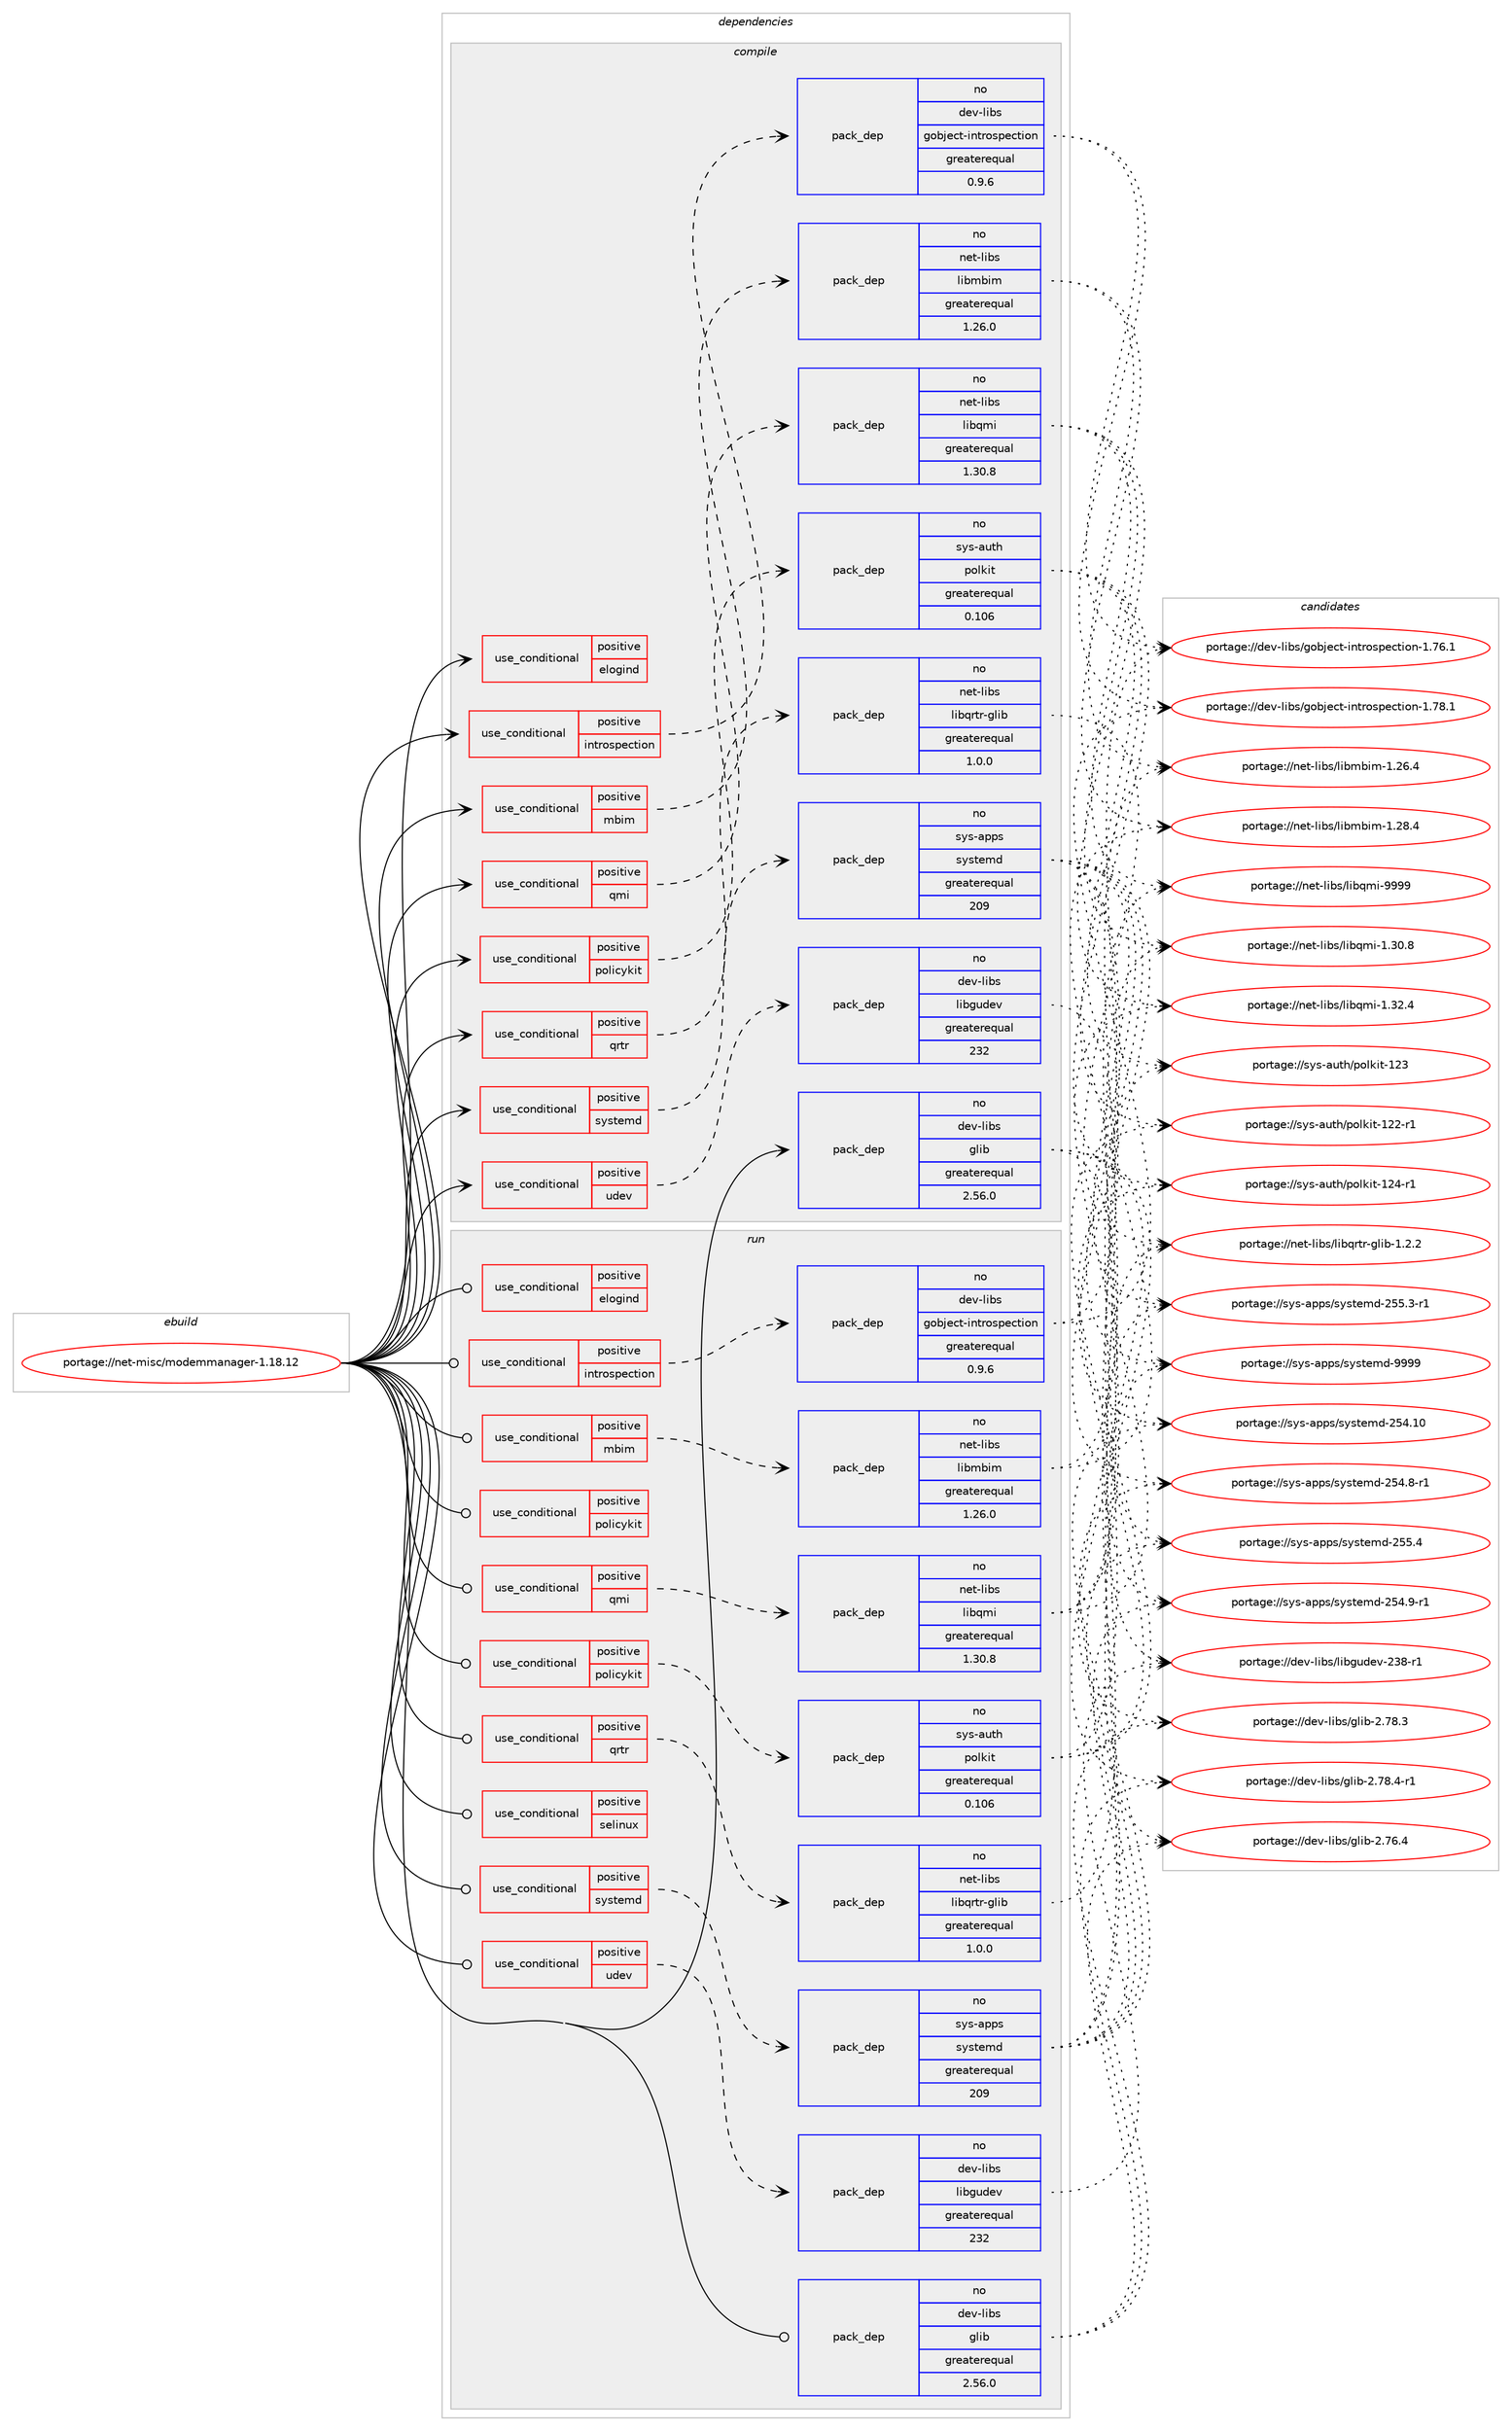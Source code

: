 digraph prolog {

# *************
# Graph options
# *************

newrank=true;
concentrate=true;
compound=true;
graph [rankdir=LR,fontname=Helvetica,fontsize=10,ranksep=1.5];#, ranksep=2.5, nodesep=0.2];
edge  [arrowhead=vee];
node  [fontname=Helvetica,fontsize=10];

# **********
# The ebuild
# **********

subgraph cluster_leftcol {
color=gray;
rank=same;
label=<<i>ebuild</i>>;
id [label="portage://net-misc/modemmanager-1.18.12", color=red, width=4, href="../net-misc/modemmanager-1.18.12.svg"];
}

# ****************
# The dependencies
# ****************

subgraph cluster_midcol {
color=gray;
label=<<i>dependencies</i>>;
subgraph cluster_compile {
fillcolor="#eeeeee";
style=filled;
label=<<i>compile</i>>;
subgraph cond5096 {
dependency7151 [label=<<TABLE BORDER="0" CELLBORDER="1" CELLSPACING="0" CELLPADDING="4"><TR><TD ROWSPAN="3" CELLPADDING="10">use_conditional</TD></TR><TR><TD>positive</TD></TR><TR><TD>elogind</TD></TR></TABLE>>, shape=none, color=red];
# *** BEGIN UNKNOWN DEPENDENCY TYPE (TODO) ***
# dependency7151 -> package_dependency(portage://net-misc/modemmanager-1.18.12,install,no,sys-auth,elogind,none,[,,],[],[])
# *** END UNKNOWN DEPENDENCY TYPE (TODO) ***

}
id:e -> dependency7151:w [weight=20,style="solid",arrowhead="vee"];
subgraph cond5097 {
dependency7152 [label=<<TABLE BORDER="0" CELLBORDER="1" CELLSPACING="0" CELLPADDING="4"><TR><TD ROWSPAN="3" CELLPADDING="10">use_conditional</TD></TR><TR><TD>positive</TD></TR><TR><TD>introspection</TD></TR></TABLE>>, shape=none, color=red];
subgraph pack2001 {
dependency7153 [label=<<TABLE BORDER="0" CELLBORDER="1" CELLSPACING="0" CELLPADDING="4" WIDTH="220"><TR><TD ROWSPAN="6" CELLPADDING="30">pack_dep</TD></TR><TR><TD WIDTH="110">no</TD></TR><TR><TD>dev-libs</TD></TR><TR><TD>gobject-introspection</TD></TR><TR><TD>greaterequal</TD></TR><TR><TD>0.9.6</TD></TR></TABLE>>, shape=none, color=blue];
}
dependency7152:e -> dependency7153:w [weight=20,style="dashed",arrowhead="vee"];
}
id:e -> dependency7152:w [weight=20,style="solid",arrowhead="vee"];
subgraph cond5098 {
dependency7154 [label=<<TABLE BORDER="0" CELLBORDER="1" CELLSPACING="0" CELLPADDING="4"><TR><TD ROWSPAN="3" CELLPADDING="10">use_conditional</TD></TR><TR><TD>positive</TD></TR><TR><TD>mbim</TD></TR></TABLE>>, shape=none, color=red];
subgraph pack2002 {
dependency7155 [label=<<TABLE BORDER="0" CELLBORDER="1" CELLSPACING="0" CELLPADDING="4" WIDTH="220"><TR><TD ROWSPAN="6" CELLPADDING="30">pack_dep</TD></TR><TR><TD WIDTH="110">no</TD></TR><TR><TD>net-libs</TD></TR><TR><TD>libmbim</TD></TR><TR><TD>greaterequal</TD></TR><TR><TD>1.26.0</TD></TR></TABLE>>, shape=none, color=blue];
}
dependency7154:e -> dependency7155:w [weight=20,style="dashed",arrowhead="vee"];
}
id:e -> dependency7154:w [weight=20,style="solid",arrowhead="vee"];
subgraph cond5099 {
dependency7156 [label=<<TABLE BORDER="0" CELLBORDER="1" CELLSPACING="0" CELLPADDING="4"><TR><TD ROWSPAN="3" CELLPADDING="10">use_conditional</TD></TR><TR><TD>positive</TD></TR><TR><TD>policykit</TD></TR></TABLE>>, shape=none, color=red];
subgraph pack2003 {
dependency7157 [label=<<TABLE BORDER="0" CELLBORDER="1" CELLSPACING="0" CELLPADDING="4" WIDTH="220"><TR><TD ROWSPAN="6" CELLPADDING="30">pack_dep</TD></TR><TR><TD WIDTH="110">no</TD></TR><TR><TD>sys-auth</TD></TR><TR><TD>polkit</TD></TR><TR><TD>greaterequal</TD></TR><TR><TD>0.106</TD></TR></TABLE>>, shape=none, color=blue];
}
dependency7156:e -> dependency7157:w [weight=20,style="dashed",arrowhead="vee"];
}
id:e -> dependency7156:w [weight=20,style="solid",arrowhead="vee"];
subgraph cond5100 {
dependency7158 [label=<<TABLE BORDER="0" CELLBORDER="1" CELLSPACING="0" CELLPADDING="4"><TR><TD ROWSPAN="3" CELLPADDING="10">use_conditional</TD></TR><TR><TD>positive</TD></TR><TR><TD>qmi</TD></TR></TABLE>>, shape=none, color=red];
subgraph pack2004 {
dependency7159 [label=<<TABLE BORDER="0" CELLBORDER="1" CELLSPACING="0" CELLPADDING="4" WIDTH="220"><TR><TD ROWSPAN="6" CELLPADDING="30">pack_dep</TD></TR><TR><TD WIDTH="110">no</TD></TR><TR><TD>net-libs</TD></TR><TR><TD>libqmi</TD></TR><TR><TD>greaterequal</TD></TR><TR><TD>1.30.8</TD></TR></TABLE>>, shape=none, color=blue];
}
dependency7158:e -> dependency7159:w [weight=20,style="dashed",arrowhead="vee"];
}
id:e -> dependency7158:w [weight=20,style="solid",arrowhead="vee"];
subgraph cond5101 {
dependency7160 [label=<<TABLE BORDER="0" CELLBORDER="1" CELLSPACING="0" CELLPADDING="4"><TR><TD ROWSPAN="3" CELLPADDING="10">use_conditional</TD></TR><TR><TD>positive</TD></TR><TR><TD>qrtr</TD></TR></TABLE>>, shape=none, color=red];
subgraph pack2005 {
dependency7161 [label=<<TABLE BORDER="0" CELLBORDER="1" CELLSPACING="0" CELLPADDING="4" WIDTH="220"><TR><TD ROWSPAN="6" CELLPADDING="30">pack_dep</TD></TR><TR><TD WIDTH="110">no</TD></TR><TR><TD>net-libs</TD></TR><TR><TD>libqrtr-glib</TD></TR><TR><TD>greaterequal</TD></TR><TR><TD>1.0.0</TD></TR></TABLE>>, shape=none, color=blue];
}
dependency7160:e -> dependency7161:w [weight=20,style="dashed",arrowhead="vee"];
}
id:e -> dependency7160:w [weight=20,style="solid",arrowhead="vee"];
subgraph cond5102 {
dependency7162 [label=<<TABLE BORDER="0" CELLBORDER="1" CELLSPACING="0" CELLPADDING="4"><TR><TD ROWSPAN="3" CELLPADDING="10">use_conditional</TD></TR><TR><TD>positive</TD></TR><TR><TD>systemd</TD></TR></TABLE>>, shape=none, color=red];
subgraph pack2006 {
dependency7163 [label=<<TABLE BORDER="0" CELLBORDER="1" CELLSPACING="0" CELLPADDING="4" WIDTH="220"><TR><TD ROWSPAN="6" CELLPADDING="30">pack_dep</TD></TR><TR><TD WIDTH="110">no</TD></TR><TR><TD>sys-apps</TD></TR><TR><TD>systemd</TD></TR><TR><TD>greaterequal</TD></TR><TR><TD>209</TD></TR></TABLE>>, shape=none, color=blue];
}
dependency7162:e -> dependency7163:w [weight=20,style="dashed",arrowhead="vee"];
}
id:e -> dependency7162:w [weight=20,style="solid",arrowhead="vee"];
subgraph cond5103 {
dependency7164 [label=<<TABLE BORDER="0" CELLBORDER="1" CELLSPACING="0" CELLPADDING="4"><TR><TD ROWSPAN="3" CELLPADDING="10">use_conditional</TD></TR><TR><TD>positive</TD></TR><TR><TD>udev</TD></TR></TABLE>>, shape=none, color=red];
subgraph pack2007 {
dependency7165 [label=<<TABLE BORDER="0" CELLBORDER="1" CELLSPACING="0" CELLPADDING="4" WIDTH="220"><TR><TD ROWSPAN="6" CELLPADDING="30">pack_dep</TD></TR><TR><TD WIDTH="110">no</TD></TR><TR><TD>dev-libs</TD></TR><TR><TD>libgudev</TD></TR><TR><TD>greaterequal</TD></TR><TR><TD>232</TD></TR></TABLE>>, shape=none, color=blue];
}
dependency7164:e -> dependency7165:w [weight=20,style="dashed",arrowhead="vee"];
}
id:e -> dependency7164:w [weight=20,style="solid",arrowhead="vee"];
subgraph pack2008 {
dependency7166 [label=<<TABLE BORDER="0" CELLBORDER="1" CELLSPACING="0" CELLPADDING="4" WIDTH="220"><TR><TD ROWSPAN="6" CELLPADDING="30">pack_dep</TD></TR><TR><TD WIDTH="110">no</TD></TR><TR><TD>dev-libs</TD></TR><TR><TD>glib</TD></TR><TR><TD>greaterequal</TD></TR><TR><TD>2.56.0</TD></TR></TABLE>>, shape=none, color=blue];
}
id:e -> dependency7166:w [weight=20,style="solid",arrowhead="vee"];
}
subgraph cluster_compileandrun {
fillcolor="#eeeeee";
style=filled;
label=<<i>compile and run</i>>;
}
subgraph cluster_run {
fillcolor="#eeeeee";
style=filled;
label=<<i>run</i>>;
subgraph cond5104 {
dependency7167 [label=<<TABLE BORDER="0" CELLBORDER="1" CELLSPACING="0" CELLPADDING="4"><TR><TD ROWSPAN="3" CELLPADDING="10">use_conditional</TD></TR><TR><TD>positive</TD></TR><TR><TD>elogind</TD></TR></TABLE>>, shape=none, color=red];
# *** BEGIN UNKNOWN DEPENDENCY TYPE (TODO) ***
# dependency7167 -> package_dependency(portage://net-misc/modemmanager-1.18.12,run,no,sys-auth,elogind,none,[,,],[],[])
# *** END UNKNOWN DEPENDENCY TYPE (TODO) ***

}
id:e -> dependency7167:w [weight=20,style="solid",arrowhead="odot"];
subgraph cond5105 {
dependency7168 [label=<<TABLE BORDER="0" CELLBORDER="1" CELLSPACING="0" CELLPADDING="4"><TR><TD ROWSPAN="3" CELLPADDING="10">use_conditional</TD></TR><TR><TD>positive</TD></TR><TR><TD>introspection</TD></TR></TABLE>>, shape=none, color=red];
subgraph pack2009 {
dependency7169 [label=<<TABLE BORDER="0" CELLBORDER="1" CELLSPACING="0" CELLPADDING="4" WIDTH="220"><TR><TD ROWSPAN="6" CELLPADDING="30">pack_dep</TD></TR><TR><TD WIDTH="110">no</TD></TR><TR><TD>dev-libs</TD></TR><TR><TD>gobject-introspection</TD></TR><TR><TD>greaterequal</TD></TR><TR><TD>0.9.6</TD></TR></TABLE>>, shape=none, color=blue];
}
dependency7168:e -> dependency7169:w [weight=20,style="dashed",arrowhead="vee"];
}
id:e -> dependency7168:w [weight=20,style="solid",arrowhead="odot"];
subgraph cond5106 {
dependency7170 [label=<<TABLE BORDER="0" CELLBORDER="1" CELLSPACING="0" CELLPADDING="4"><TR><TD ROWSPAN="3" CELLPADDING="10">use_conditional</TD></TR><TR><TD>positive</TD></TR><TR><TD>mbim</TD></TR></TABLE>>, shape=none, color=red];
subgraph pack2010 {
dependency7171 [label=<<TABLE BORDER="0" CELLBORDER="1" CELLSPACING="0" CELLPADDING="4" WIDTH="220"><TR><TD ROWSPAN="6" CELLPADDING="30">pack_dep</TD></TR><TR><TD WIDTH="110">no</TD></TR><TR><TD>net-libs</TD></TR><TR><TD>libmbim</TD></TR><TR><TD>greaterequal</TD></TR><TR><TD>1.26.0</TD></TR></TABLE>>, shape=none, color=blue];
}
dependency7170:e -> dependency7171:w [weight=20,style="dashed",arrowhead="vee"];
}
id:e -> dependency7170:w [weight=20,style="solid",arrowhead="odot"];
subgraph cond5107 {
dependency7172 [label=<<TABLE BORDER="0" CELLBORDER="1" CELLSPACING="0" CELLPADDING="4"><TR><TD ROWSPAN="3" CELLPADDING="10">use_conditional</TD></TR><TR><TD>positive</TD></TR><TR><TD>policykit</TD></TR></TABLE>>, shape=none, color=red];
# *** BEGIN UNKNOWN DEPENDENCY TYPE (TODO) ***
# dependency7172 -> package_dependency(portage://net-misc/modemmanager-1.18.12,run,no,acct-group,plugdev,none,[,,],[],[])
# *** END UNKNOWN DEPENDENCY TYPE (TODO) ***

}
id:e -> dependency7172:w [weight=20,style="solid",arrowhead="odot"];
subgraph cond5108 {
dependency7173 [label=<<TABLE BORDER="0" CELLBORDER="1" CELLSPACING="0" CELLPADDING="4"><TR><TD ROWSPAN="3" CELLPADDING="10">use_conditional</TD></TR><TR><TD>positive</TD></TR><TR><TD>policykit</TD></TR></TABLE>>, shape=none, color=red];
subgraph pack2011 {
dependency7174 [label=<<TABLE BORDER="0" CELLBORDER="1" CELLSPACING="0" CELLPADDING="4" WIDTH="220"><TR><TD ROWSPAN="6" CELLPADDING="30">pack_dep</TD></TR><TR><TD WIDTH="110">no</TD></TR><TR><TD>sys-auth</TD></TR><TR><TD>polkit</TD></TR><TR><TD>greaterequal</TD></TR><TR><TD>0.106</TD></TR></TABLE>>, shape=none, color=blue];
}
dependency7173:e -> dependency7174:w [weight=20,style="dashed",arrowhead="vee"];
}
id:e -> dependency7173:w [weight=20,style="solid",arrowhead="odot"];
subgraph cond5109 {
dependency7175 [label=<<TABLE BORDER="0" CELLBORDER="1" CELLSPACING="0" CELLPADDING="4"><TR><TD ROWSPAN="3" CELLPADDING="10">use_conditional</TD></TR><TR><TD>positive</TD></TR><TR><TD>qmi</TD></TR></TABLE>>, shape=none, color=red];
subgraph pack2012 {
dependency7176 [label=<<TABLE BORDER="0" CELLBORDER="1" CELLSPACING="0" CELLPADDING="4" WIDTH="220"><TR><TD ROWSPAN="6" CELLPADDING="30">pack_dep</TD></TR><TR><TD WIDTH="110">no</TD></TR><TR><TD>net-libs</TD></TR><TR><TD>libqmi</TD></TR><TR><TD>greaterequal</TD></TR><TR><TD>1.30.8</TD></TR></TABLE>>, shape=none, color=blue];
}
dependency7175:e -> dependency7176:w [weight=20,style="dashed",arrowhead="vee"];
}
id:e -> dependency7175:w [weight=20,style="solid",arrowhead="odot"];
subgraph cond5110 {
dependency7177 [label=<<TABLE BORDER="0" CELLBORDER="1" CELLSPACING="0" CELLPADDING="4"><TR><TD ROWSPAN="3" CELLPADDING="10">use_conditional</TD></TR><TR><TD>positive</TD></TR><TR><TD>qrtr</TD></TR></TABLE>>, shape=none, color=red];
subgraph pack2013 {
dependency7178 [label=<<TABLE BORDER="0" CELLBORDER="1" CELLSPACING="0" CELLPADDING="4" WIDTH="220"><TR><TD ROWSPAN="6" CELLPADDING="30">pack_dep</TD></TR><TR><TD WIDTH="110">no</TD></TR><TR><TD>net-libs</TD></TR><TR><TD>libqrtr-glib</TD></TR><TR><TD>greaterequal</TD></TR><TR><TD>1.0.0</TD></TR></TABLE>>, shape=none, color=blue];
}
dependency7177:e -> dependency7178:w [weight=20,style="dashed",arrowhead="vee"];
}
id:e -> dependency7177:w [weight=20,style="solid",arrowhead="odot"];
subgraph cond5111 {
dependency7179 [label=<<TABLE BORDER="0" CELLBORDER="1" CELLSPACING="0" CELLPADDING="4"><TR><TD ROWSPAN="3" CELLPADDING="10">use_conditional</TD></TR><TR><TD>positive</TD></TR><TR><TD>selinux</TD></TR></TABLE>>, shape=none, color=red];
# *** BEGIN UNKNOWN DEPENDENCY TYPE (TODO) ***
# dependency7179 -> package_dependency(portage://net-misc/modemmanager-1.18.12,run,no,sec-policy,selinux-modemmanager,none,[,,],[],[])
# *** END UNKNOWN DEPENDENCY TYPE (TODO) ***

}
id:e -> dependency7179:w [weight=20,style="solid",arrowhead="odot"];
subgraph cond5112 {
dependency7180 [label=<<TABLE BORDER="0" CELLBORDER="1" CELLSPACING="0" CELLPADDING="4"><TR><TD ROWSPAN="3" CELLPADDING="10">use_conditional</TD></TR><TR><TD>positive</TD></TR><TR><TD>systemd</TD></TR></TABLE>>, shape=none, color=red];
subgraph pack2014 {
dependency7181 [label=<<TABLE BORDER="0" CELLBORDER="1" CELLSPACING="0" CELLPADDING="4" WIDTH="220"><TR><TD ROWSPAN="6" CELLPADDING="30">pack_dep</TD></TR><TR><TD WIDTH="110">no</TD></TR><TR><TD>sys-apps</TD></TR><TR><TD>systemd</TD></TR><TR><TD>greaterequal</TD></TR><TR><TD>209</TD></TR></TABLE>>, shape=none, color=blue];
}
dependency7180:e -> dependency7181:w [weight=20,style="dashed",arrowhead="vee"];
}
id:e -> dependency7180:w [weight=20,style="solid",arrowhead="odot"];
subgraph cond5113 {
dependency7182 [label=<<TABLE BORDER="0" CELLBORDER="1" CELLSPACING="0" CELLPADDING="4"><TR><TD ROWSPAN="3" CELLPADDING="10">use_conditional</TD></TR><TR><TD>positive</TD></TR><TR><TD>udev</TD></TR></TABLE>>, shape=none, color=red];
subgraph pack2015 {
dependency7183 [label=<<TABLE BORDER="0" CELLBORDER="1" CELLSPACING="0" CELLPADDING="4" WIDTH="220"><TR><TD ROWSPAN="6" CELLPADDING="30">pack_dep</TD></TR><TR><TD WIDTH="110">no</TD></TR><TR><TD>dev-libs</TD></TR><TR><TD>libgudev</TD></TR><TR><TD>greaterequal</TD></TR><TR><TD>232</TD></TR></TABLE>>, shape=none, color=blue];
}
dependency7182:e -> dependency7183:w [weight=20,style="dashed",arrowhead="vee"];
}
id:e -> dependency7182:w [weight=20,style="solid",arrowhead="odot"];
subgraph pack2016 {
dependency7184 [label=<<TABLE BORDER="0" CELLBORDER="1" CELLSPACING="0" CELLPADDING="4" WIDTH="220"><TR><TD ROWSPAN="6" CELLPADDING="30">pack_dep</TD></TR><TR><TD WIDTH="110">no</TD></TR><TR><TD>dev-libs</TD></TR><TR><TD>glib</TD></TR><TR><TD>greaterequal</TD></TR><TR><TD>2.56.0</TD></TR></TABLE>>, shape=none, color=blue];
}
id:e -> dependency7184:w [weight=20,style="solid",arrowhead="odot"];
}
}

# **************
# The candidates
# **************

subgraph cluster_choices {
rank=same;
color=gray;
label=<<i>candidates</i>>;

subgraph choice2001 {
color=black;
nodesep=1;
choice1001011184510810598115471031119810610199116451051101161141111151121019911610511111045494655544649 [label="portage://dev-libs/gobject-introspection-1.76.1", color=red, width=4,href="../dev-libs/gobject-introspection-1.76.1.svg"];
choice1001011184510810598115471031119810610199116451051101161141111151121019911610511111045494655564649 [label="portage://dev-libs/gobject-introspection-1.78.1", color=red, width=4,href="../dev-libs/gobject-introspection-1.78.1.svg"];
dependency7153:e -> choice1001011184510810598115471031119810610199116451051101161141111151121019911610511111045494655544649:w [style=dotted,weight="100"];
dependency7153:e -> choice1001011184510810598115471031119810610199116451051101161141111151121019911610511111045494655564649:w [style=dotted,weight="100"];
}
subgraph choice2002 {
color=black;
nodesep=1;
choice110101116451081059811547108105981099810510945494650544652 [label="portage://net-libs/libmbim-1.26.4", color=red, width=4,href="../net-libs/libmbim-1.26.4.svg"];
choice110101116451081059811547108105981099810510945494650564652 [label="portage://net-libs/libmbim-1.28.4", color=red, width=4,href="../net-libs/libmbim-1.28.4.svg"];
dependency7155:e -> choice110101116451081059811547108105981099810510945494650544652:w [style=dotted,weight="100"];
dependency7155:e -> choice110101116451081059811547108105981099810510945494650564652:w [style=dotted,weight="100"];
}
subgraph choice2003 {
color=black;
nodesep=1;
choice115121115459711711610447112111108107105116454950504511449 [label="portage://sys-auth/polkit-122-r1", color=red, width=4,href="../sys-auth/polkit-122-r1.svg"];
choice11512111545971171161044711211110810710511645495051 [label="portage://sys-auth/polkit-123", color=red, width=4,href="../sys-auth/polkit-123.svg"];
choice115121115459711711610447112111108107105116454950524511449 [label="portage://sys-auth/polkit-124-r1", color=red, width=4,href="../sys-auth/polkit-124-r1.svg"];
dependency7157:e -> choice115121115459711711610447112111108107105116454950504511449:w [style=dotted,weight="100"];
dependency7157:e -> choice11512111545971171161044711211110810710511645495051:w [style=dotted,weight="100"];
dependency7157:e -> choice115121115459711711610447112111108107105116454950524511449:w [style=dotted,weight="100"];
}
subgraph choice2004 {
color=black;
nodesep=1;
choice1101011164510810598115471081059811310910545494651484656 [label="portage://net-libs/libqmi-1.30.8", color=red, width=4,href="../net-libs/libqmi-1.30.8.svg"];
choice1101011164510810598115471081059811310910545494651504652 [label="portage://net-libs/libqmi-1.32.4", color=red, width=4,href="../net-libs/libqmi-1.32.4.svg"];
choice110101116451081059811547108105981131091054557575757 [label="portage://net-libs/libqmi-9999", color=red, width=4,href="../net-libs/libqmi-9999.svg"];
dependency7159:e -> choice1101011164510810598115471081059811310910545494651484656:w [style=dotted,weight="100"];
dependency7159:e -> choice1101011164510810598115471081059811310910545494651504652:w [style=dotted,weight="100"];
dependency7159:e -> choice110101116451081059811547108105981131091054557575757:w [style=dotted,weight="100"];
}
subgraph choice2005 {
color=black;
nodesep=1;
choice110101116451081059811547108105981131141161144510310810598454946504650 [label="portage://net-libs/libqrtr-glib-1.2.2", color=red, width=4,href="../net-libs/libqrtr-glib-1.2.2.svg"];
dependency7161:e -> choice110101116451081059811547108105981131141161144510310810598454946504650:w [style=dotted,weight="100"];
}
subgraph choice2006 {
color=black;
nodesep=1;
choice11512111545971121121154711512111511610110910045505352464948 [label="portage://sys-apps/systemd-254.10", color=red, width=4,href="../sys-apps/systemd-254.10.svg"];
choice1151211154597112112115471151211151161011091004550535246564511449 [label="portage://sys-apps/systemd-254.8-r1", color=red, width=4,href="../sys-apps/systemd-254.8-r1.svg"];
choice1151211154597112112115471151211151161011091004550535246574511449 [label="portage://sys-apps/systemd-254.9-r1", color=red, width=4,href="../sys-apps/systemd-254.9-r1.svg"];
choice1151211154597112112115471151211151161011091004550535346514511449 [label="portage://sys-apps/systemd-255.3-r1", color=red, width=4,href="../sys-apps/systemd-255.3-r1.svg"];
choice115121115459711211211547115121115116101109100455053534652 [label="portage://sys-apps/systemd-255.4", color=red, width=4,href="../sys-apps/systemd-255.4.svg"];
choice1151211154597112112115471151211151161011091004557575757 [label="portage://sys-apps/systemd-9999", color=red, width=4,href="../sys-apps/systemd-9999.svg"];
dependency7163:e -> choice11512111545971121121154711512111511610110910045505352464948:w [style=dotted,weight="100"];
dependency7163:e -> choice1151211154597112112115471151211151161011091004550535246564511449:w [style=dotted,weight="100"];
dependency7163:e -> choice1151211154597112112115471151211151161011091004550535246574511449:w [style=dotted,weight="100"];
dependency7163:e -> choice1151211154597112112115471151211151161011091004550535346514511449:w [style=dotted,weight="100"];
dependency7163:e -> choice115121115459711211211547115121115116101109100455053534652:w [style=dotted,weight="100"];
dependency7163:e -> choice1151211154597112112115471151211151161011091004557575757:w [style=dotted,weight="100"];
}
subgraph choice2007 {
color=black;
nodesep=1;
choice10010111845108105981154710810598103117100101118455051564511449 [label="portage://dev-libs/libgudev-238-r1", color=red, width=4,href="../dev-libs/libgudev-238-r1.svg"];
dependency7165:e -> choice10010111845108105981154710810598103117100101118455051564511449:w [style=dotted,weight="100"];
}
subgraph choice2008 {
color=black;
nodesep=1;
choice1001011184510810598115471031081059845504655544652 [label="portage://dev-libs/glib-2.76.4", color=red, width=4,href="../dev-libs/glib-2.76.4.svg"];
choice1001011184510810598115471031081059845504655564651 [label="portage://dev-libs/glib-2.78.3", color=red, width=4,href="../dev-libs/glib-2.78.3.svg"];
choice10010111845108105981154710310810598455046555646524511449 [label="portage://dev-libs/glib-2.78.4-r1", color=red, width=4,href="../dev-libs/glib-2.78.4-r1.svg"];
dependency7166:e -> choice1001011184510810598115471031081059845504655544652:w [style=dotted,weight="100"];
dependency7166:e -> choice1001011184510810598115471031081059845504655564651:w [style=dotted,weight="100"];
dependency7166:e -> choice10010111845108105981154710310810598455046555646524511449:w [style=dotted,weight="100"];
}
subgraph choice2009 {
color=black;
nodesep=1;
choice1001011184510810598115471031119810610199116451051101161141111151121019911610511111045494655544649 [label="portage://dev-libs/gobject-introspection-1.76.1", color=red, width=4,href="../dev-libs/gobject-introspection-1.76.1.svg"];
choice1001011184510810598115471031119810610199116451051101161141111151121019911610511111045494655564649 [label="portage://dev-libs/gobject-introspection-1.78.1", color=red, width=4,href="../dev-libs/gobject-introspection-1.78.1.svg"];
dependency7169:e -> choice1001011184510810598115471031119810610199116451051101161141111151121019911610511111045494655544649:w [style=dotted,weight="100"];
dependency7169:e -> choice1001011184510810598115471031119810610199116451051101161141111151121019911610511111045494655564649:w [style=dotted,weight="100"];
}
subgraph choice2010 {
color=black;
nodesep=1;
choice110101116451081059811547108105981099810510945494650544652 [label="portage://net-libs/libmbim-1.26.4", color=red, width=4,href="../net-libs/libmbim-1.26.4.svg"];
choice110101116451081059811547108105981099810510945494650564652 [label="portage://net-libs/libmbim-1.28.4", color=red, width=4,href="../net-libs/libmbim-1.28.4.svg"];
dependency7171:e -> choice110101116451081059811547108105981099810510945494650544652:w [style=dotted,weight="100"];
dependency7171:e -> choice110101116451081059811547108105981099810510945494650564652:w [style=dotted,weight="100"];
}
subgraph choice2011 {
color=black;
nodesep=1;
choice115121115459711711610447112111108107105116454950504511449 [label="portage://sys-auth/polkit-122-r1", color=red, width=4,href="../sys-auth/polkit-122-r1.svg"];
choice11512111545971171161044711211110810710511645495051 [label="portage://sys-auth/polkit-123", color=red, width=4,href="../sys-auth/polkit-123.svg"];
choice115121115459711711610447112111108107105116454950524511449 [label="portage://sys-auth/polkit-124-r1", color=red, width=4,href="../sys-auth/polkit-124-r1.svg"];
dependency7174:e -> choice115121115459711711610447112111108107105116454950504511449:w [style=dotted,weight="100"];
dependency7174:e -> choice11512111545971171161044711211110810710511645495051:w [style=dotted,weight="100"];
dependency7174:e -> choice115121115459711711610447112111108107105116454950524511449:w [style=dotted,weight="100"];
}
subgraph choice2012 {
color=black;
nodesep=1;
choice1101011164510810598115471081059811310910545494651484656 [label="portage://net-libs/libqmi-1.30.8", color=red, width=4,href="../net-libs/libqmi-1.30.8.svg"];
choice1101011164510810598115471081059811310910545494651504652 [label="portage://net-libs/libqmi-1.32.4", color=red, width=4,href="../net-libs/libqmi-1.32.4.svg"];
choice110101116451081059811547108105981131091054557575757 [label="portage://net-libs/libqmi-9999", color=red, width=4,href="../net-libs/libqmi-9999.svg"];
dependency7176:e -> choice1101011164510810598115471081059811310910545494651484656:w [style=dotted,weight="100"];
dependency7176:e -> choice1101011164510810598115471081059811310910545494651504652:w [style=dotted,weight="100"];
dependency7176:e -> choice110101116451081059811547108105981131091054557575757:w [style=dotted,weight="100"];
}
subgraph choice2013 {
color=black;
nodesep=1;
choice110101116451081059811547108105981131141161144510310810598454946504650 [label="portage://net-libs/libqrtr-glib-1.2.2", color=red, width=4,href="../net-libs/libqrtr-glib-1.2.2.svg"];
dependency7178:e -> choice110101116451081059811547108105981131141161144510310810598454946504650:w [style=dotted,weight="100"];
}
subgraph choice2014 {
color=black;
nodesep=1;
choice11512111545971121121154711512111511610110910045505352464948 [label="portage://sys-apps/systemd-254.10", color=red, width=4,href="../sys-apps/systemd-254.10.svg"];
choice1151211154597112112115471151211151161011091004550535246564511449 [label="portage://sys-apps/systemd-254.8-r1", color=red, width=4,href="../sys-apps/systemd-254.8-r1.svg"];
choice1151211154597112112115471151211151161011091004550535246574511449 [label="portage://sys-apps/systemd-254.9-r1", color=red, width=4,href="../sys-apps/systemd-254.9-r1.svg"];
choice1151211154597112112115471151211151161011091004550535346514511449 [label="portage://sys-apps/systemd-255.3-r1", color=red, width=4,href="../sys-apps/systemd-255.3-r1.svg"];
choice115121115459711211211547115121115116101109100455053534652 [label="portage://sys-apps/systemd-255.4", color=red, width=4,href="../sys-apps/systemd-255.4.svg"];
choice1151211154597112112115471151211151161011091004557575757 [label="portage://sys-apps/systemd-9999", color=red, width=4,href="../sys-apps/systemd-9999.svg"];
dependency7181:e -> choice11512111545971121121154711512111511610110910045505352464948:w [style=dotted,weight="100"];
dependency7181:e -> choice1151211154597112112115471151211151161011091004550535246564511449:w [style=dotted,weight="100"];
dependency7181:e -> choice1151211154597112112115471151211151161011091004550535246574511449:w [style=dotted,weight="100"];
dependency7181:e -> choice1151211154597112112115471151211151161011091004550535346514511449:w [style=dotted,weight="100"];
dependency7181:e -> choice115121115459711211211547115121115116101109100455053534652:w [style=dotted,weight="100"];
dependency7181:e -> choice1151211154597112112115471151211151161011091004557575757:w [style=dotted,weight="100"];
}
subgraph choice2015 {
color=black;
nodesep=1;
choice10010111845108105981154710810598103117100101118455051564511449 [label="portage://dev-libs/libgudev-238-r1", color=red, width=4,href="../dev-libs/libgudev-238-r1.svg"];
dependency7183:e -> choice10010111845108105981154710810598103117100101118455051564511449:w [style=dotted,weight="100"];
}
subgraph choice2016 {
color=black;
nodesep=1;
choice1001011184510810598115471031081059845504655544652 [label="portage://dev-libs/glib-2.76.4", color=red, width=4,href="../dev-libs/glib-2.76.4.svg"];
choice1001011184510810598115471031081059845504655564651 [label="portage://dev-libs/glib-2.78.3", color=red, width=4,href="../dev-libs/glib-2.78.3.svg"];
choice10010111845108105981154710310810598455046555646524511449 [label="portage://dev-libs/glib-2.78.4-r1", color=red, width=4,href="../dev-libs/glib-2.78.4-r1.svg"];
dependency7184:e -> choice1001011184510810598115471031081059845504655544652:w [style=dotted,weight="100"];
dependency7184:e -> choice1001011184510810598115471031081059845504655564651:w [style=dotted,weight="100"];
dependency7184:e -> choice10010111845108105981154710310810598455046555646524511449:w [style=dotted,weight="100"];
}
}

}
